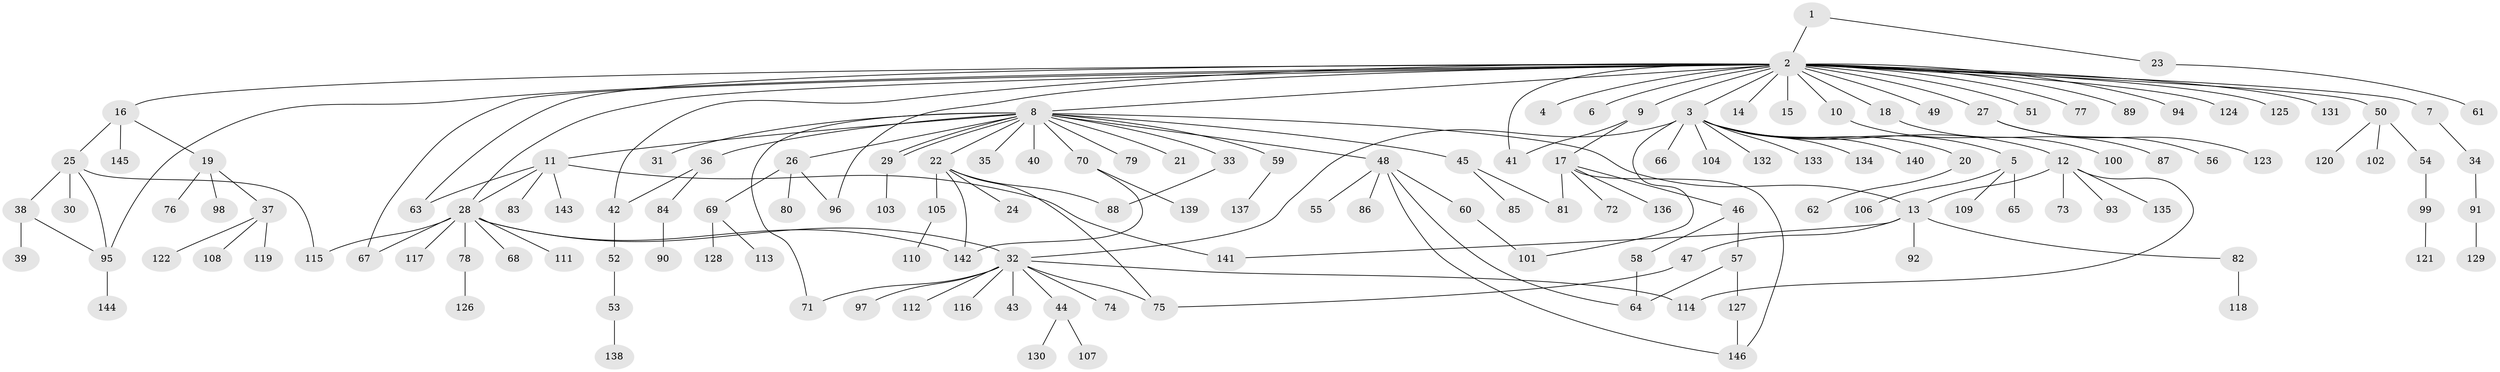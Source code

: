 // Generated by graph-tools (version 1.1) at 2025/35/03/09/25 02:35:20]
// undirected, 146 vertices, 171 edges
graph export_dot {
graph [start="1"]
  node [color=gray90,style=filled];
  1;
  2;
  3;
  4;
  5;
  6;
  7;
  8;
  9;
  10;
  11;
  12;
  13;
  14;
  15;
  16;
  17;
  18;
  19;
  20;
  21;
  22;
  23;
  24;
  25;
  26;
  27;
  28;
  29;
  30;
  31;
  32;
  33;
  34;
  35;
  36;
  37;
  38;
  39;
  40;
  41;
  42;
  43;
  44;
  45;
  46;
  47;
  48;
  49;
  50;
  51;
  52;
  53;
  54;
  55;
  56;
  57;
  58;
  59;
  60;
  61;
  62;
  63;
  64;
  65;
  66;
  67;
  68;
  69;
  70;
  71;
  72;
  73;
  74;
  75;
  76;
  77;
  78;
  79;
  80;
  81;
  82;
  83;
  84;
  85;
  86;
  87;
  88;
  89;
  90;
  91;
  92;
  93;
  94;
  95;
  96;
  97;
  98;
  99;
  100;
  101;
  102;
  103;
  104;
  105;
  106;
  107;
  108;
  109;
  110;
  111;
  112;
  113;
  114;
  115;
  116;
  117;
  118;
  119;
  120;
  121;
  122;
  123;
  124;
  125;
  126;
  127;
  128;
  129;
  130;
  131;
  132;
  133;
  134;
  135;
  136;
  137;
  138;
  139;
  140;
  141;
  142;
  143;
  144;
  145;
  146;
  1 -- 2;
  1 -- 23;
  2 -- 3;
  2 -- 4;
  2 -- 6;
  2 -- 7;
  2 -- 8;
  2 -- 9;
  2 -- 10;
  2 -- 14;
  2 -- 15;
  2 -- 16;
  2 -- 18;
  2 -- 27;
  2 -- 28;
  2 -- 41;
  2 -- 42;
  2 -- 49;
  2 -- 50;
  2 -- 51;
  2 -- 63;
  2 -- 67;
  2 -- 77;
  2 -- 89;
  2 -- 94;
  2 -- 95;
  2 -- 96;
  2 -- 124;
  2 -- 125;
  2 -- 131;
  3 -- 5;
  3 -- 12;
  3 -- 20;
  3 -- 32;
  3 -- 66;
  3 -- 101;
  3 -- 104;
  3 -- 132;
  3 -- 133;
  3 -- 134;
  3 -- 140;
  5 -- 65;
  5 -- 106;
  5 -- 109;
  7 -- 34;
  8 -- 11;
  8 -- 13;
  8 -- 21;
  8 -- 22;
  8 -- 26;
  8 -- 29;
  8 -- 29;
  8 -- 31;
  8 -- 33;
  8 -- 35;
  8 -- 36;
  8 -- 40;
  8 -- 45;
  8 -- 48;
  8 -- 59;
  8 -- 70;
  8 -- 71;
  8 -- 79;
  9 -- 17;
  9 -- 41;
  10 -- 100;
  11 -- 28;
  11 -- 63;
  11 -- 83;
  11 -- 141;
  11 -- 143;
  12 -- 13;
  12 -- 73;
  12 -- 93;
  12 -- 114;
  12 -- 135;
  13 -- 47;
  13 -- 82;
  13 -- 92;
  13 -- 141;
  16 -- 19;
  16 -- 25;
  16 -- 145;
  17 -- 46;
  17 -- 72;
  17 -- 81;
  17 -- 136;
  17 -- 146;
  18 -- 87;
  19 -- 37;
  19 -- 76;
  19 -- 98;
  20 -- 62;
  22 -- 24;
  22 -- 75;
  22 -- 88;
  22 -- 105;
  22 -- 142;
  23 -- 61;
  25 -- 30;
  25 -- 38;
  25 -- 95;
  25 -- 115;
  26 -- 69;
  26 -- 80;
  26 -- 96;
  27 -- 56;
  27 -- 123;
  28 -- 32;
  28 -- 67;
  28 -- 68;
  28 -- 78;
  28 -- 111;
  28 -- 115;
  28 -- 117;
  28 -- 142;
  29 -- 103;
  32 -- 43;
  32 -- 44;
  32 -- 71;
  32 -- 74;
  32 -- 75;
  32 -- 97;
  32 -- 112;
  32 -- 114;
  32 -- 116;
  33 -- 88;
  34 -- 91;
  36 -- 42;
  36 -- 84;
  37 -- 108;
  37 -- 119;
  37 -- 122;
  38 -- 39;
  38 -- 95;
  42 -- 52;
  44 -- 107;
  44 -- 130;
  45 -- 81;
  45 -- 85;
  46 -- 57;
  46 -- 58;
  47 -- 75;
  48 -- 55;
  48 -- 60;
  48 -- 64;
  48 -- 86;
  48 -- 146;
  50 -- 54;
  50 -- 102;
  50 -- 120;
  52 -- 53;
  53 -- 138;
  54 -- 99;
  57 -- 64;
  57 -- 127;
  58 -- 64;
  59 -- 137;
  60 -- 101;
  69 -- 113;
  69 -- 128;
  70 -- 139;
  70 -- 142;
  78 -- 126;
  82 -- 118;
  84 -- 90;
  91 -- 129;
  95 -- 144;
  99 -- 121;
  105 -- 110;
  127 -- 146;
}
